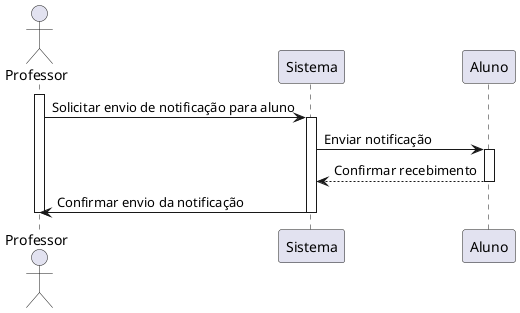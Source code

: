 @startuml
actor "Professor" as Professor
participant "Sistema" as Sistema
participant "Aluno" as Aluno

activate Professor
Professor -> Sistema : Solicitar envio de notificação para aluno
activate Sistema

Sistema -> Aluno : Enviar notificação
activate Aluno
Aluno --> Sistema : Confirmar recebimento
deactivate Aluno

Sistema -> Professor : Confirmar envio da notificação
deactivate Sistema
deactivate Professor
@enduml
